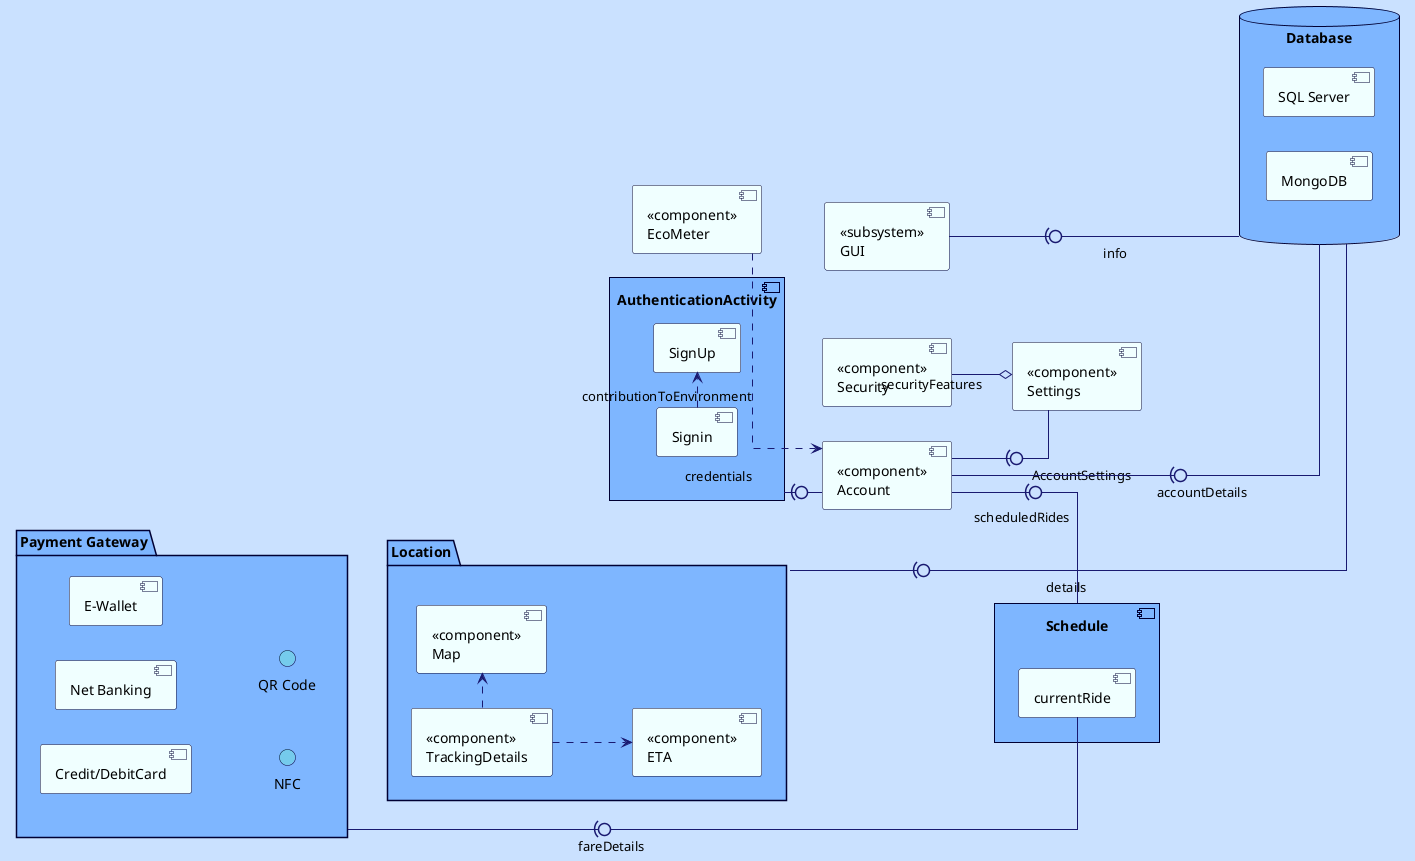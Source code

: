 @startuml componentDiagram

left to right direction
skinparam Linetype ortho
skinparam style strictuml

skinparam BackgroundColor #CAE1FF
skinparam DatabaseBackgroundColor white
skinparam DatabaseBorderColor #000033
skinparam ComponentBackgroundColor #f0ffff
skinparam ComponentBorderColor #000033
skinparam PackageBackgroundColor #7EB6FF
skinparam InterfaceBackgroundColor #75cbec
skinparam InterfaceBorderColor #000033
skinparam PackageBorderColor #000033
skinparam ArrowColor #191970
skinparam Linetype ortho
 
database "Database" as DB{
 [SQL Server] 
 [MongoDB] 
}
 
component GUI[
 <<subsystem>>
 GUI
]

package "Payment Gateway" as PG{
    [Credit/DebitCard]
    [Net Banking]
    [E-Wallet]
    () "NFC"
    () "QR Code" 
}

component Ac[
 <<component>>
 Account 
]

component Sec[
 <<component>>
 Security 
]
 
package "Location" as L{
 
[<<component>>\nMap]
[<<component>>\nETA]
 
[<<component>>\nTrackingDetails]
}
 
component "Schedule" as Sc{
 [currentRide]
}

component "AuthenticationActivity" as AA{
 [Signin]
 [SignUp]
}
component St[
 <<component>>
 Settings
]
component EM[
 <<component>>
 EcoMeter
]
 
AA -(0- Ac : credentials
Sec --o St : securityFeatures
GUI --(0-- DB : info
Ac -(0- Sc : scheduledRides
Ac -(0- St : AccountSettings
EM ..> Ac : contributionToEnvironment
L ---(0--- DB : details
[Signin] .> [SignUp]
[<<component>>\nTrackingDetails] .> [<<component>>\nMap]
[<<component>>\nTrackingDetails] ..> [<<component>>\nETA]
Ac -(0--- DB : accountDetails
PG ---(0--- [currentRide] : fareDetails
 
@enduml
